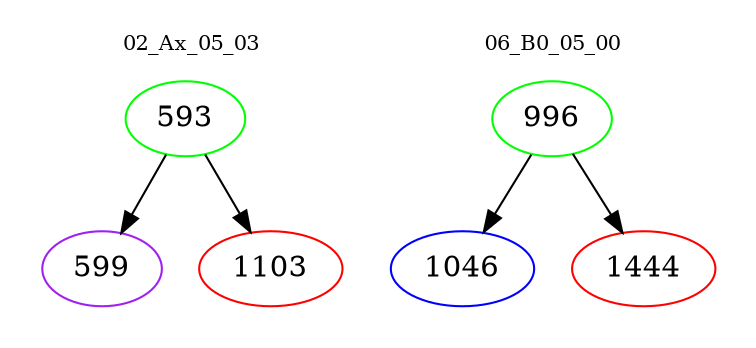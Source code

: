 digraph{
subgraph cluster_0 {
color = white
label = "02_Ax_05_03";
fontsize=10;
T0_593 [label="593", color="green"]
T0_593 -> T0_599 [color="black"]
T0_599 [label="599", color="purple"]
T0_593 -> T0_1103 [color="black"]
T0_1103 [label="1103", color="red"]
}
subgraph cluster_1 {
color = white
label = "06_B0_05_00";
fontsize=10;
T1_996 [label="996", color="green"]
T1_996 -> T1_1046 [color="black"]
T1_1046 [label="1046", color="blue"]
T1_996 -> T1_1444 [color="black"]
T1_1444 [label="1444", color="red"]
}
}
